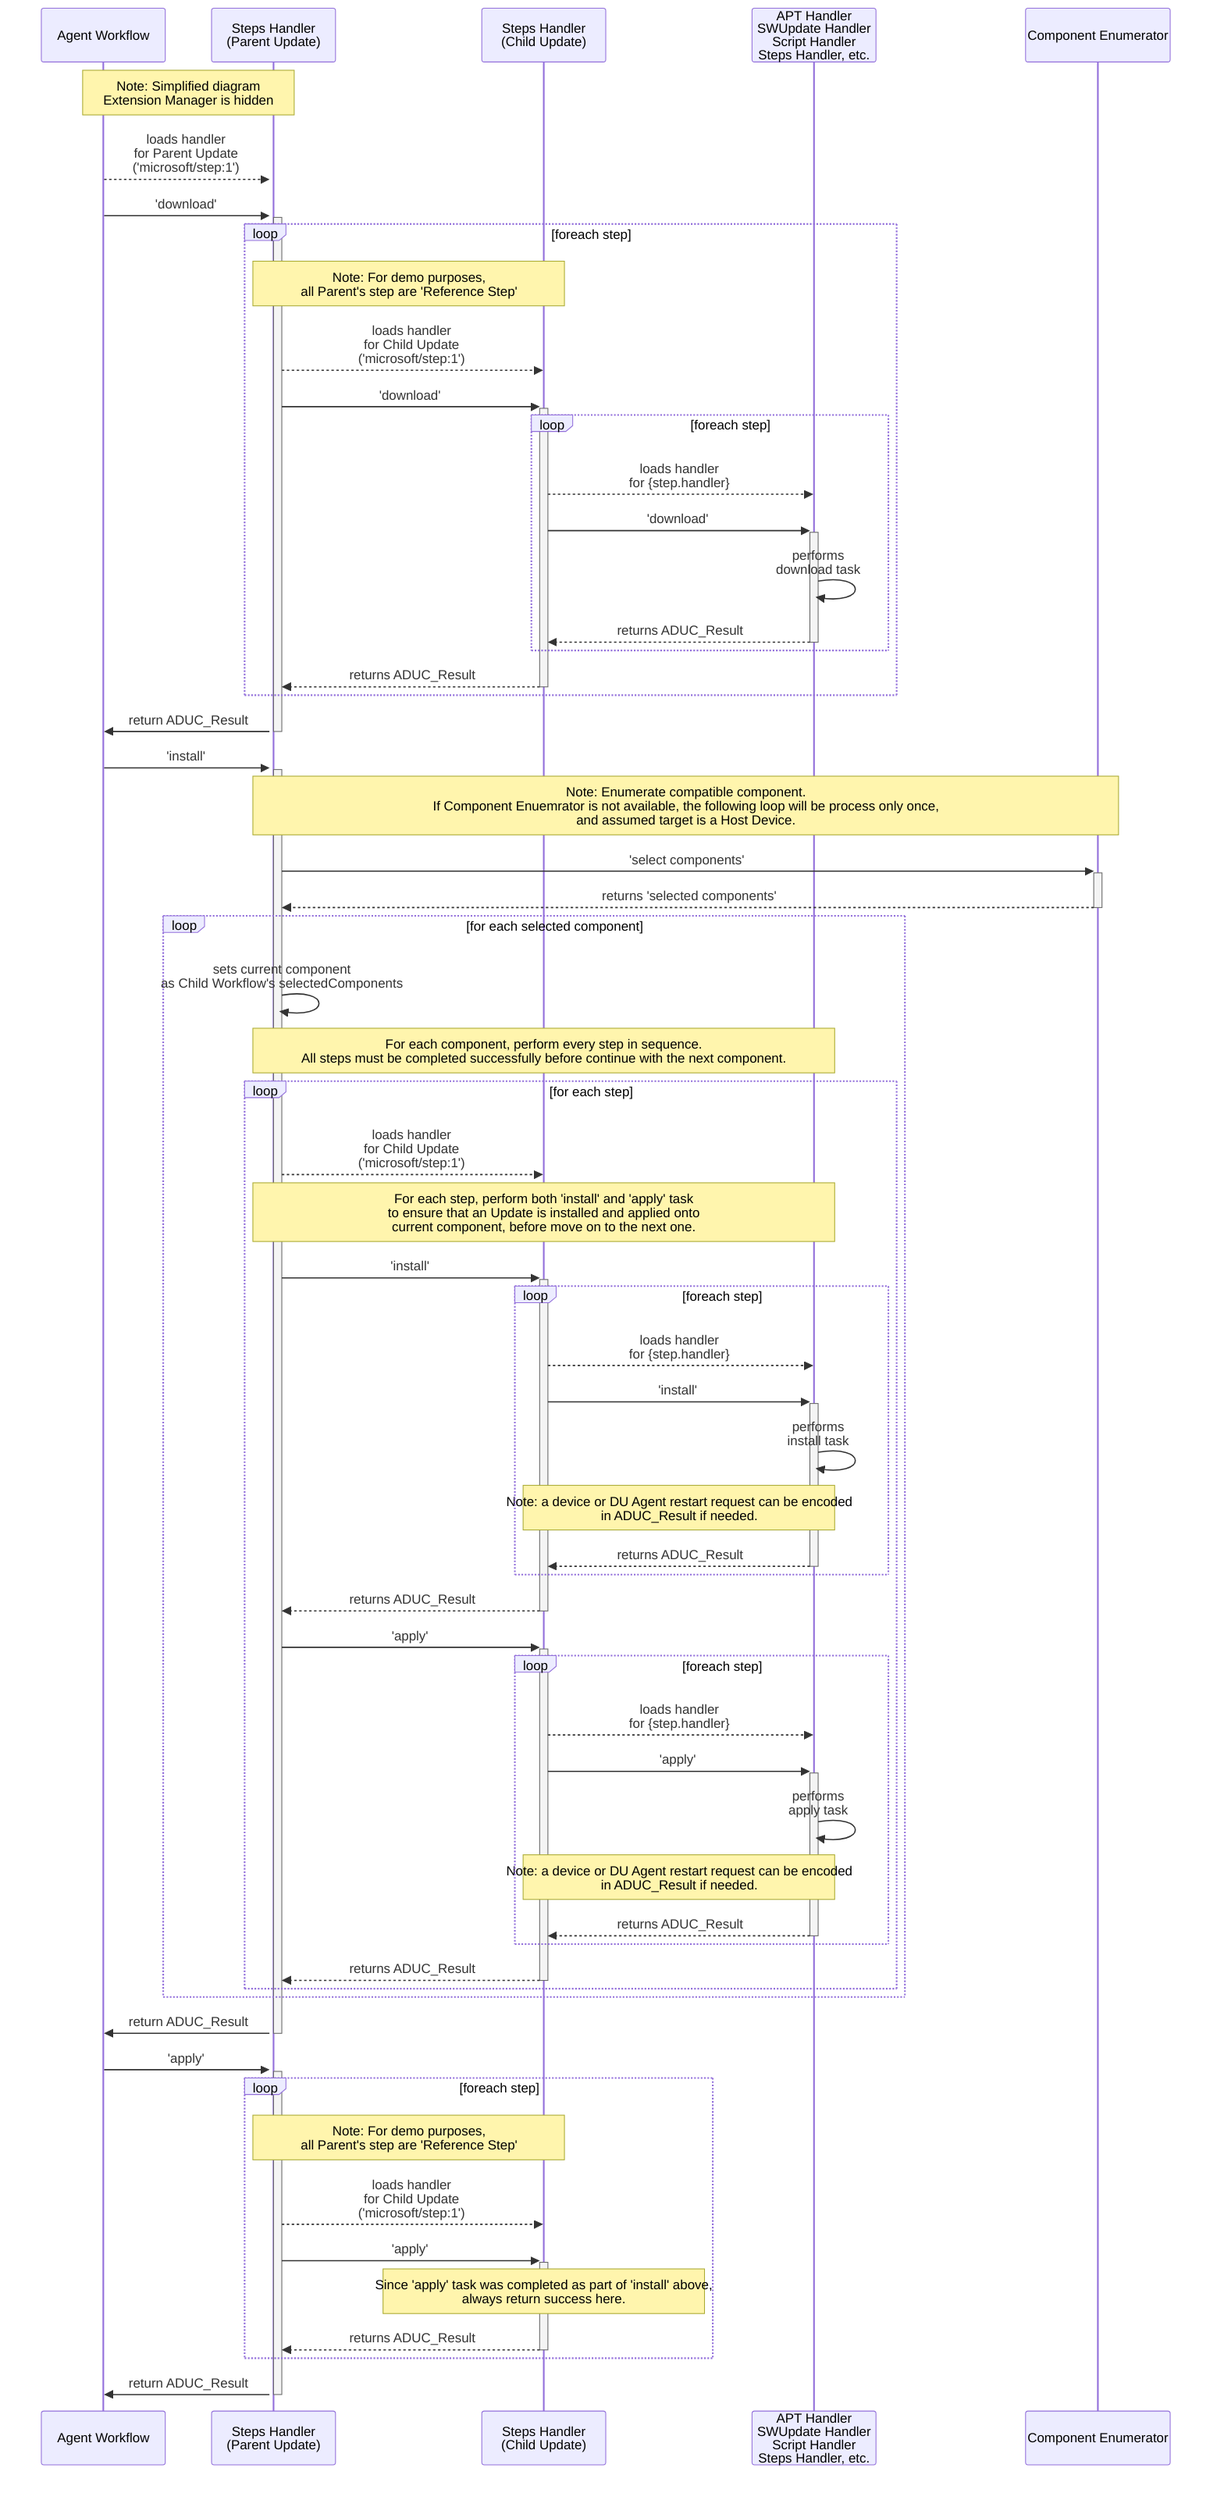 sequenceDiagram
    participant awf as Agent Workflow
    participant sthd as Steps Handler<br/>(Parent Update)
    participant csthd as Steps Handler<br/>(Child Update)
    participant xyzhd as APT Handler<br/>SWUpdate Handler<br/>Script Handler<br/>Steps Handler, etc.
    participant comenum as Component Enumerator

    Note over awf, sthd : Note: Simplified diagram <br/>Extension Manager is hidden
    awf-->>+sthd: loads handler<br/>for Parent Update<br/>('microsoft/step:1')
    awf->>+sthd:  'download'
    loop foreach step
    Note over sthd, csthd : Note: For demo purposes,<br/>all Parent's step are 'Reference Step'
    sthd-->>csthd: loads handler<br/>for Child Update<br/>('microsoft/step:1')
    sthd->>+csthd: 'download'
    loop foreach step
    csthd-->>xyzhd:  loads handler<br/>for {step.handler}
    csthd->>+xyzhd: 'download'
    xyzhd->>xyzhd: performs<br/>download task
    xyzhd-->>-csthd: returns ADUC_Result
    end
    csthd-->>-sthd: returns ADUC_Result
    end
    sthd->>-awf: return ADUC_Result


    awf->>+sthd:  'install'

    Note over sthd, comenum : Note: Enumerate compatible component.<br/>If Component Enuemrator is not available, the following loop will be process only once,<br/>and assumed target is a Host Device.
    sthd->>+comenum: 'select components'
    comenum-->>-sthd: returns 'selected components'


    
    loop for each selected component
        sthd->>sthd: sets current component<br/>as Child Workflow's selectedComponents
        
        Note over sthd, xyzhd: For each component, perform every step in sequence.<br/>All steps must be completed successfully before continue with the next component.
        loop for each step
        sthd-->>csthd: loads handler<br/>for Child Update<br/>('microsoft/step:1')

        Note over sthd, xyzhd: For each step, perform both 'install' and 'apply' task<br/>to ensure that an Update is installed and applied onto<br/>current component, before move on to the next one.

        sthd->>+csthd: 'install'

        loop foreach step
        csthd-->>xyzhd:  loads handler<br/>for {step.handler}
        csthd->>+xyzhd: 'install'
        xyzhd->>xyzhd: performs<br/>install task
        Note over xyzhd,csthd: Note: a device or DU Agent restart request can be encoded<br/>in ADUC_Result if needed.
        xyzhd-->>-csthd: returns ADUC_Result
        end
        csthd-->>-sthd: returns ADUC_Result

        sthd->>+csthd: 'apply'
        loop foreach step
        csthd-->>xyzhd:  loads handler<br/>for {step.handler}
        csthd->>+xyzhd: 'apply'
        xyzhd->>xyzhd: performs<br/>apply task
        Note over xyzhd,csthd: Note: a device or DU Agent restart request can be encoded<br/>in ADUC_Result if needed.
        xyzhd-->>-csthd: returns ADUC_Result
        end
        csthd-->>-sthd: returns ADUC_Result
        end
    end
    sthd->>-awf: return ADUC_Result

    awf->>+sthd:  'apply'
    loop foreach step
    Note over sthd, csthd : Note: For demo purposes,<br/>all Parent's step are 'Reference Step'
    sthd-->>csthd: loads handler<br/>for Child Update<br/>('microsoft/step:1')
    sthd->>+csthd: 'apply'
    Note over csthd : Since 'apply' task was completed as part of 'install' above, <br/> always return success here.
    csthd-->>-sthd: returns ADUC_Result
    end
    sthd->>-awf: return ADUC_Result